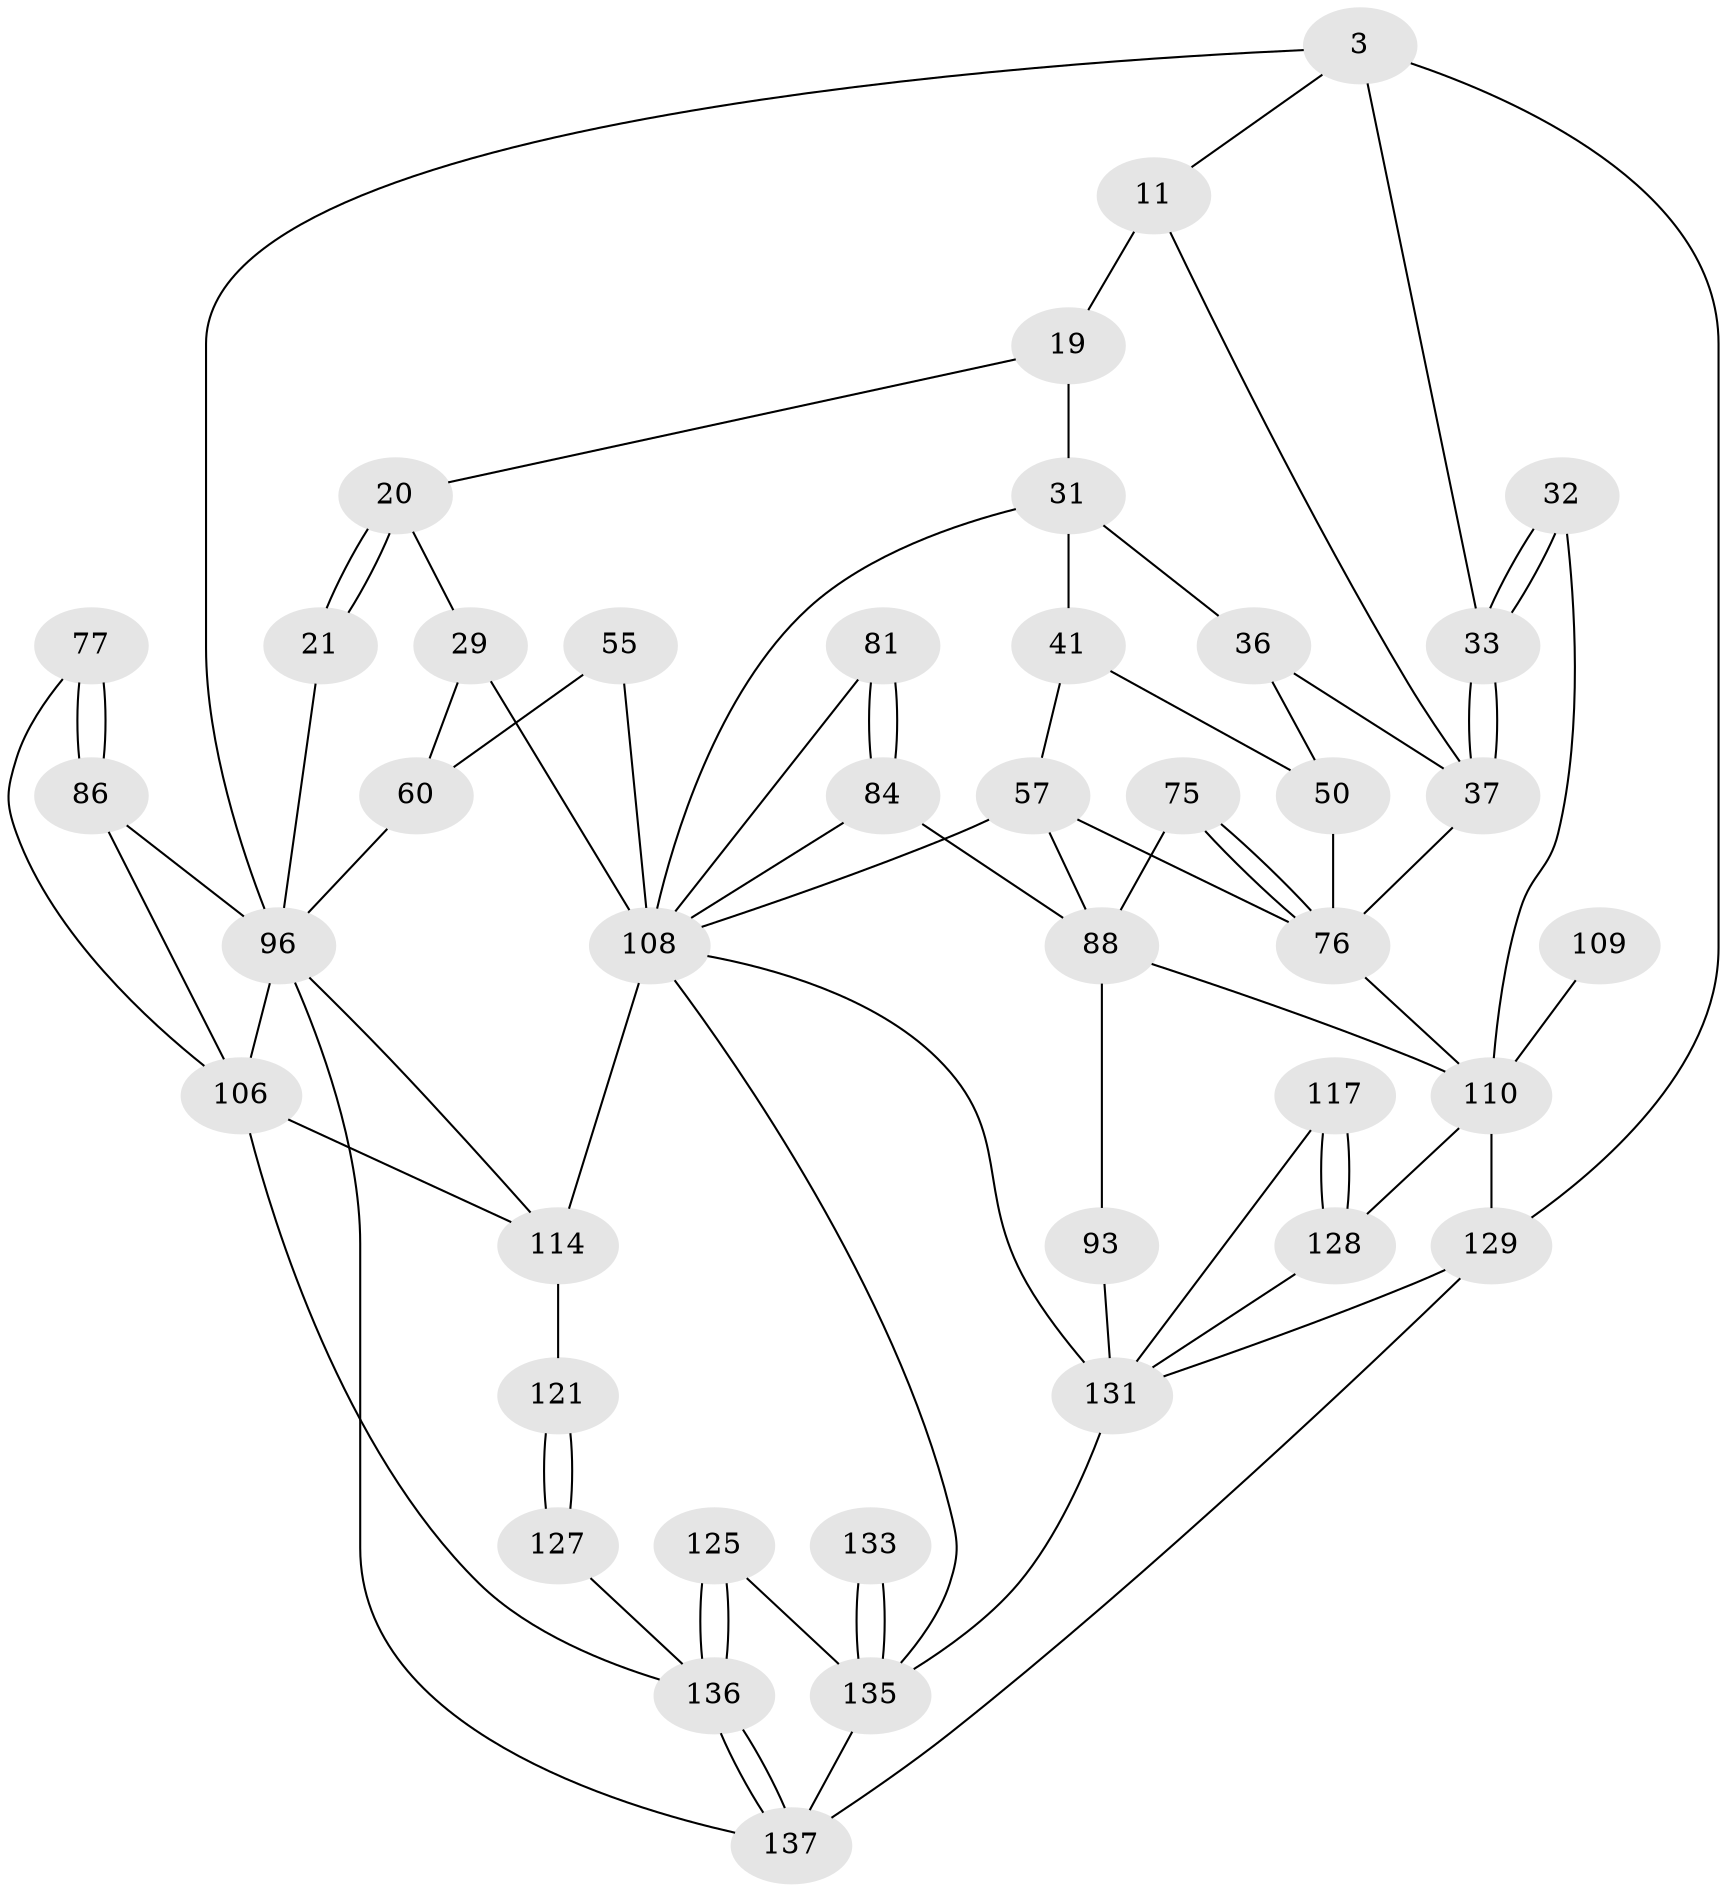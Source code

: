 // original degree distribution, {3: 0.029197080291970802, 6: 0.19708029197080293, 5: 0.583941605839416, 4: 0.1897810218978102}
// Generated by graph-tools (version 1.1) at 2025/05/03/04/25 22:05:35]
// undirected, 41 vertices, 81 edges
graph export_dot {
graph [start="1"]
  node [color=gray90,style=filled];
  3 [pos="+0+0",super="+2+1"];
  11 [pos="+0.7958297294831417+0",super="+6"];
  19 [pos="+0.6865464186881547+0.0608709497050085",super="+18+15"];
  20 [pos="+0.12019526379031026+0.13459130281112844",super="+14"];
  21 [pos="+0.07000394783322994+0.1390556051143994",super="+16"];
  29 [pos="+0.2670410521283435+0.17704146141874402",super="+24"];
  31 [pos="+0.6173965956901768+0.17571214234264318",super="+23+25+26"];
  32 [pos="+1+0.3193145467285544"];
  33 [pos="+1+0.2938968528137663",super="+8+30"];
  36 [pos="+0.7578442816831847+0.21088845672819323",super="+22+35"];
  37 [pos="+0.9299172351434253+0.28208663212257284",super="+34"];
  41 [pos="+0.5467184762142023+0.27059289928052105",super="+40+39"];
  50 [pos="+0.7629053329137881+0.24729612366760056",super="+42"];
  55 [pos="+0.3866561442691572+0.36689811921481547",super="+51"];
  57 [pos="+0.5355127059857409+0.379532874453687",super="+56+44"];
  60 [pos="+0.33035173621538544+0.36040961893877344",super="+52+45"];
  75 [pos="+0.7058352579230202+0.46708851695207954",super="+67"];
  76 [pos="+0.7704034196834355+0.4858662966263595",super="+72"];
  77 [pos="+0.07265430985223492+0.47963327181841786"];
  81 [pos="+0.4394667650900221+0.6211942864543715"];
  84 [pos="+0.5706201307726607+0.5836666425705013",super="+80"];
  86 [pos="+0.10716246411458193+0.5365814220132441",super="+65+66"];
  88 [pos="+0.7133269627524781+0.6254804407142218",super="+85+68+83"];
  93 [pos="+0.634488462198565+0.6241573693173076",super="+92"];
  96 [pos="+0+0.7515645386281249",super="+79+17+64"];
  106 [pos="+0.18039747081813665+0.7046048456987755",super="+90+89+100"];
  108 [pos="+0.47637336014200954+0.754382203205259",super="+101+102+53+58+103+28"];
  109 [pos="+0.868635260875065+0.6600995446598746"];
  110 [pos="+0.8641846725622978+0.7285915557437236",super="+98+99+87"];
  114 [pos="+0.2460194426323073+0.7336917967321663",super="+105+104+94"];
  117 [pos="+0.7493832804527142+0.7833818643534075"];
  121 [pos="+0.3667224472659262+0.7161596489916261",super="+120"];
  125 [pos="+0.3144670447609057+0.8999618171513087"];
  127 [pos="+0.2947624000164454+0.8378650817095832"];
  128 [pos="+0.7763364284333829+0.8124411683946043",super="+111+112"];
  129 [pos="+0.822505951523727+1",super="+97"];
  131 [pos="+0.6381886360152966+0.8480697767845513",super="+130+116+107+115+113"];
  133 [pos="+0.5248736615179163+0.9221684509993245"];
  135 [pos="+0.5375798473235034+0.9790217869446097",super="+124+123+132"];
  136 [pos="+0.22602050005329635+1",super="+119+118+126"];
  137 [pos="+0.22993436241098084+1",super="+134"];
  3 -- 96 [weight=2];
  3 -- 33 [weight=2];
  3 -- 11;
  3 -- 129;
  11 -- 19 [weight=2];
  11 -- 37;
  19 -- 31 [weight=2];
  19 -- 20;
  20 -- 21 [weight=2];
  20 -- 21;
  20 -- 29 [weight=2];
  21 -- 96 [weight=2];
  29 -- 108;
  29 -- 60;
  31 -- 36;
  31 -- 41 [weight=2];
  31 -- 108;
  32 -- 33 [weight=2];
  32 -- 33;
  32 -- 110;
  33 -- 37 [weight=2];
  33 -- 37;
  36 -- 37 [weight=2];
  36 -- 50 [weight=2];
  37 -- 76;
  41 -- 57 [weight=2];
  41 -- 50;
  50 -- 76 [weight=2];
  55 -- 60 [weight=2];
  55 -- 108 [weight=2];
  57 -- 108;
  57 -- 88;
  57 -- 76;
  60 -- 96 [weight=2];
  75 -- 76 [weight=2];
  75 -- 76;
  75 -- 88 [weight=2];
  76 -- 110 [weight=2];
  77 -- 86 [weight=2];
  77 -- 86;
  77 -- 106;
  81 -- 84 [weight=2];
  81 -- 84;
  81 -- 108;
  84 -- 108;
  84 -- 88;
  86 -- 96 [weight=2];
  86 -- 106;
  88 -- 93 [weight=2];
  88 -- 110;
  93 -- 131 [weight=2];
  96 -- 137;
  96 -- 114;
  96 -- 106 [weight=2];
  106 -- 136 [weight=2];
  106 -- 114 [weight=2];
  108 -- 114 [weight=3];
  108 -- 131;
  108 -- 135;
  109 -- 110 [weight=3];
  110 -- 129;
  110 -- 128;
  114 -- 121;
  117 -- 128 [weight=2];
  117 -- 128;
  117 -- 131;
  121 -- 127 [weight=2];
  121 -- 127;
  125 -- 136 [weight=2];
  125 -- 136;
  125 -- 135;
  127 -- 136;
  128 -- 131 [weight=2];
  129 -- 137 [weight=2];
  129 -- 131;
  131 -- 135;
  133 -- 135 [weight=3];
  133 -- 135;
  135 -- 137;
  136 -- 137;
  136 -- 137;
}
